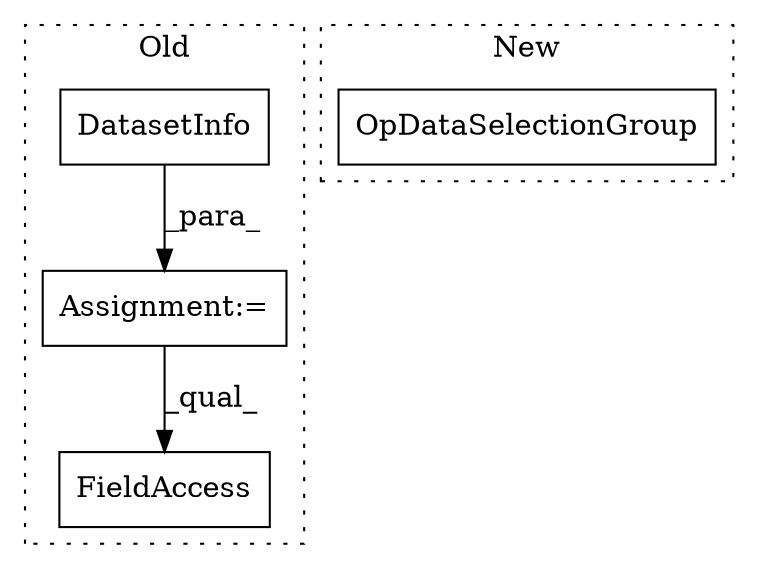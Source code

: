 digraph G {
subgraph cluster0 {
1 [label="DatasetInfo" a="32" s="4397" l="13" shape="box"];
3 [label="FieldAccess" a="22" s="4416" l="13" shape="box"];
4 [label="Assignment:=" a="7" s="4396" l="1" shape="box"];
label = "Old";
style="dotted";
}
subgraph cluster1 {
2 [label="OpDataSelectionGroup" a="32" s="4304,4332" l="21,1" shape="box"];
label = "New";
style="dotted";
}
1 -> 4 [label="_para_"];
4 -> 3 [label="_qual_"];
}